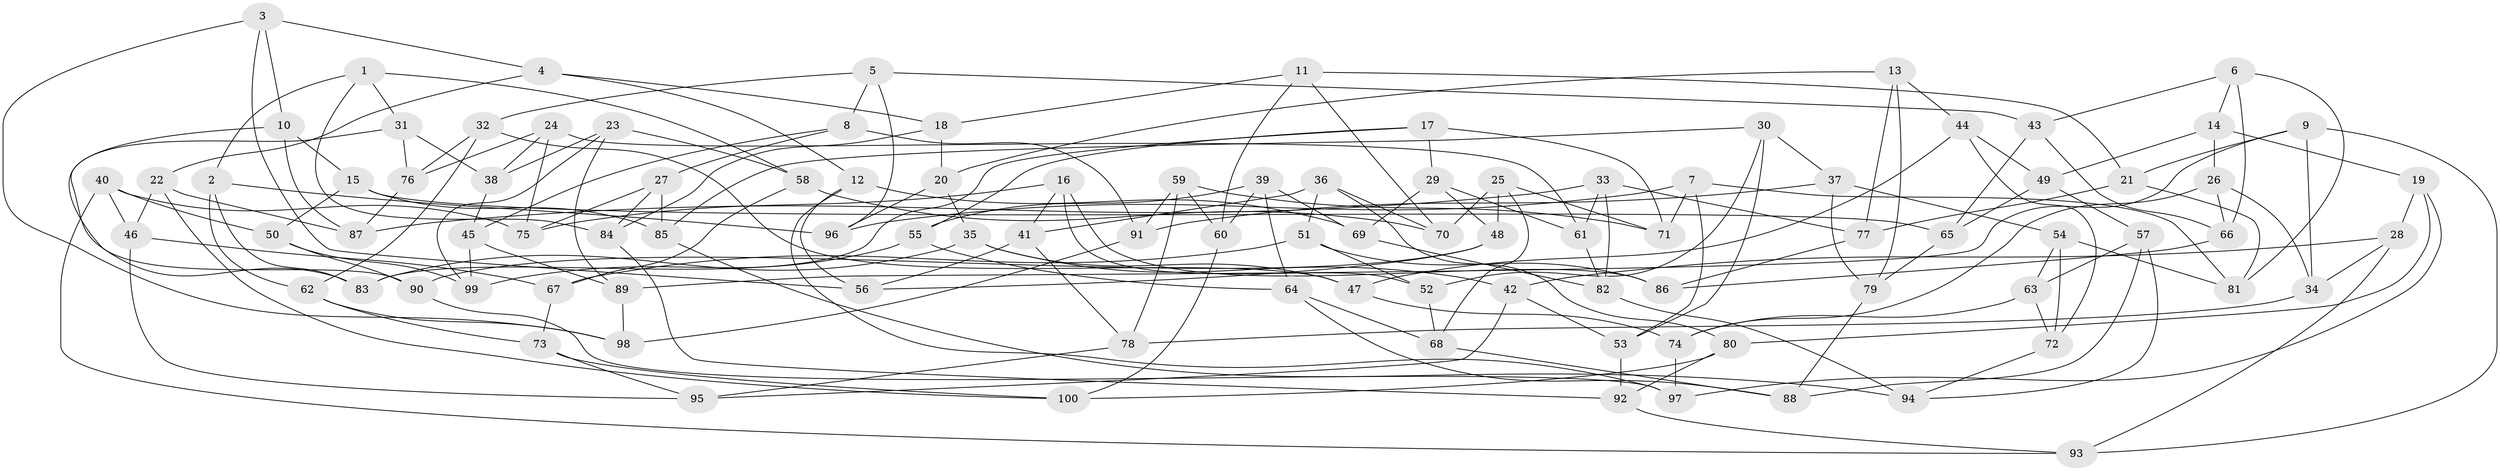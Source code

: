 // Generated by graph-tools (version 1.1) at 2025/11/02/21/25 10:11:16]
// undirected, 100 vertices, 200 edges
graph export_dot {
graph [start="1"]
  node [color=gray90,style=filled];
  1;
  2;
  3;
  4;
  5;
  6;
  7;
  8;
  9;
  10;
  11;
  12;
  13;
  14;
  15;
  16;
  17;
  18;
  19;
  20;
  21;
  22;
  23;
  24;
  25;
  26;
  27;
  28;
  29;
  30;
  31;
  32;
  33;
  34;
  35;
  36;
  37;
  38;
  39;
  40;
  41;
  42;
  43;
  44;
  45;
  46;
  47;
  48;
  49;
  50;
  51;
  52;
  53;
  54;
  55;
  56;
  57;
  58;
  59;
  60;
  61;
  62;
  63;
  64;
  65;
  66;
  67;
  68;
  69;
  70;
  71;
  72;
  73;
  74;
  75;
  76;
  77;
  78;
  79;
  80;
  81;
  82;
  83;
  84;
  85;
  86;
  87;
  88;
  89;
  90;
  91;
  92;
  93;
  94;
  95;
  96;
  97;
  98;
  99;
  100;
  1 -- 58;
  1 -- 31;
  1 -- 84;
  1 -- 2;
  2 -- 62;
  2 -- 96;
  2 -- 83;
  3 -- 10;
  3 -- 4;
  3 -- 98;
  3 -- 56;
  4 -- 18;
  4 -- 12;
  4 -- 22;
  5 -- 32;
  5 -- 96;
  5 -- 43;
  5 -- 8;
  6 -- 81;
  6 -- 43;
  6 -- 66;
  6 -- 14;
  7 -- 81;
  7 -- 53;
  7 -- 96;
  7 -- 71;
  8 -- 91;
  8 -- 45;
  8 -- 27;
  9 -- 34;
  9 -- 89;
  9 -- 93;
  9 -- 21;
  10 -- 90;
  10 -- 15;
  10 -- 87;
  11 -- 60;
  11 -- 21;
  11 -- 18;
  11 -- 70;
  12 -- 69;
  12 -- 56;
  12 -- 97;
  13 -- 20;
  13 -- 44;
  13 -- 79;
  13 -- 77;
  14 -- 19;
  14 -- 49;
  14 -- 26;
  15 -- 65;
  15 -- 85;
  15 -- 50;
  16 -- 86;
  16 -- 41;
  16 -- 52;
  16 -- 75;
  17 -- 55;
  17 -- 83;
  17 -- 29;
  17 -- 71;
  18 -- 20;
  18 -- 84;
  19 -- 28;
  19 -- 97;
  19 -- 80;
  20 -- 35;
  20 -- 96;
  21 -- 77;
  21 -- 81;
  22 -- 100;
  22 -- 87;
  22 -- 46;
  23 -- 38;
  23 -- 58;
  23 -- 89;
  23 -- 99;
  24 -- 76;
  24 -- 75;
  24 -- 61;
  24 -- 38;
  25 -- 68;
  25 -- 71;
  25 -- 70;
  25 -- 48;
  26 -- 66;
  26 -- 34;
  26 -- 74;
  27 -- 85;
  27 -- 75;
  27 -- 84;
  28 -- 42;
  28 -- 34;
  28 -- 93;
  29 -- 69;
  29 -- 48;
  29 -- 61;
  30 -- 53;
  30 -- 85;
  30 -- 52;
  30 -- 37;
  31 -- 76;
  31 -- 38;
  31 -- 83;
  32 -- 76;
  32 -- 62;
  32 -- 47;
  33 -- 87;
  33 -- 77;
  33 -- 82;
  33 -- 61;
  34 -- 78;
  35 -- 83;
  35 -- 42;
  35 -- 47;
  36 -- 51;
  36 -- 70;
  36 -- 80;
  36 -- 41;
  37 -- 91;
  37 -- 54;
  37 -- 79;
  38 -- 45;
  39 -- 60;
  39 -- 55;
  39 -- 69;
  39 -- 64;
  40 -- 93;
  40 -- 50;
  40 -- 75;
  40 -- 46;
  41 -- 56;
  41 -- 78;
  42 -- 95;
  42 -- 53;
  43 -- 66;
  43 -- 65;
  44 -- 72;
  44 -- 47;
  44 -- 49;
  45 -- 99;
  45 -- 89;
  46 -- 95;
  46 -- 67;
  47 -- 74;
  48 -- 90;
  48 -- 56;
  49 -- 57;
  49 -- 65;
  50 -- 99;
  50 -- 90;
  51 -- 67;
  51 -- 52;
  51 -- 86;
  52 -- 68;
  53 -- 92;
  54 -- 72;
  54 -- 63;
  54 -- 81;
  55 -- 99;
  55 -- 64;
  57 -- 88;
  57 -- 94;
  57 -- 63;
  58 -- 67;
  58 -- 70;
  59 -- 71;
  59 -- 60;
  59 -- 91;
  59 -- 78;
  60 -- 100;
  61 -- 82;
  62 -- 98;
  62 -- 73;
  63 -- 72;
  63 -- 74;
  64 -- 68;
  64 -- 88;
  65 -- 79;
  66 -- 86;
  67 -- 73;
  68 -- 88;
  69 -- 82;
  72 -- 94;
  73 -- 95;
  73 -- 100;
  74 -- 97;
  76 -- 87;
  77 -- 86;
  78 -- 95;
  79 -- 88;
  80 -- 92;
  80 -- 100;
  82 -- 94;
  84 -- 92;
  85 -- 94;
  89 -- 98;
  90 -- 97;
  91 -- 98;
  92 -- 93;
}
